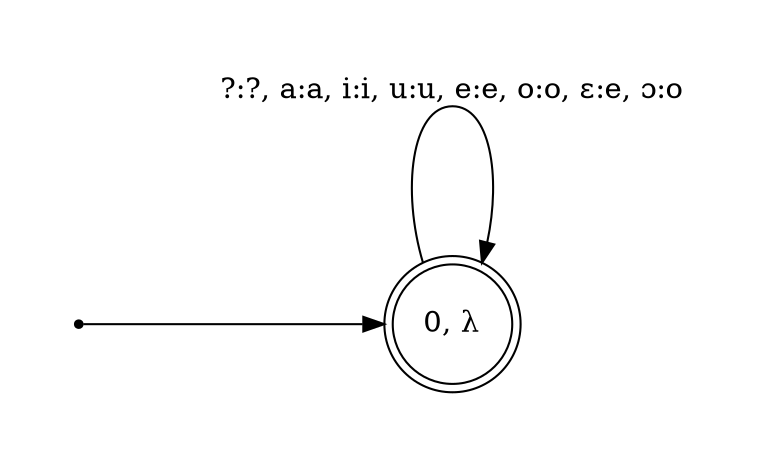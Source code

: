 digraph fst {
	graph [pad="0.5", nodesep="1", ranksep="2"];
	rankdir=LR;
	size="10,10";
	node [shape = point]; start;
	node [shape = doublecircle];
		"0, λ";

	"0, λ" ->	"0, λ" [ label = "?:?, a:a, i:i, u:u, e:e, o:o, ɛ:e, ɔ:o" ];
	start -> "0, λ";
}